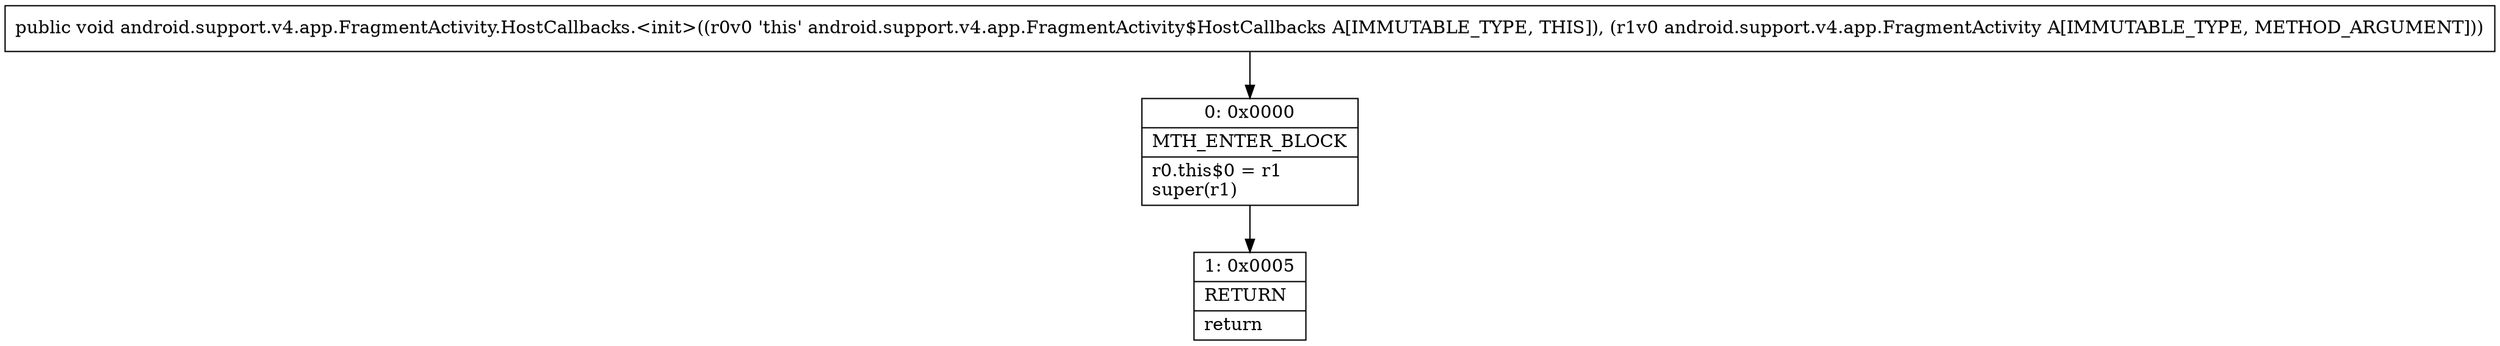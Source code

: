 digraph "CFG forandroid.support.v4.app.FragmentActivity.HostCallbacks.\<init\>(Landroid\/support\/v4\/app\/FragmentActivity;)V" {
Node_0 [shape=record,label="{0\:\ 0x0000|MTH_ENTER_BLOCK\l|r0.this$0 = r1\lsuper(r1)\l}"];
Node_1 [shape=record,label="{1\:\ 0x0005|RETURN\l|return\l}"];
MethodNode[shape=record,label="{public void android.support.v4.app.FragmentActivity.HostCallbacks.\<init\>((r0v0 'this' android.support.v4.app.FragmentActivity$HostCallbacks A[IMMUTABLE_TYPE, THIS]), (r1v0 android.support.v4.app.FragmentActivity A[IMMUTABLE_TYPE, METHOD_ARGUMENT])) }"];
MethodNode -> Node_0;
Node_0 -> Node_1;
}

